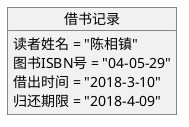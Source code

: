 @startuml

object 借书记录 {
	 	读者姓名 = "陈相镇"
	 	图书ISBN号 = "04-05-29"
	 	借出时间 = "2018-3-10"
	 	归还期限 = "2018-4-09"
}


@endumlml
